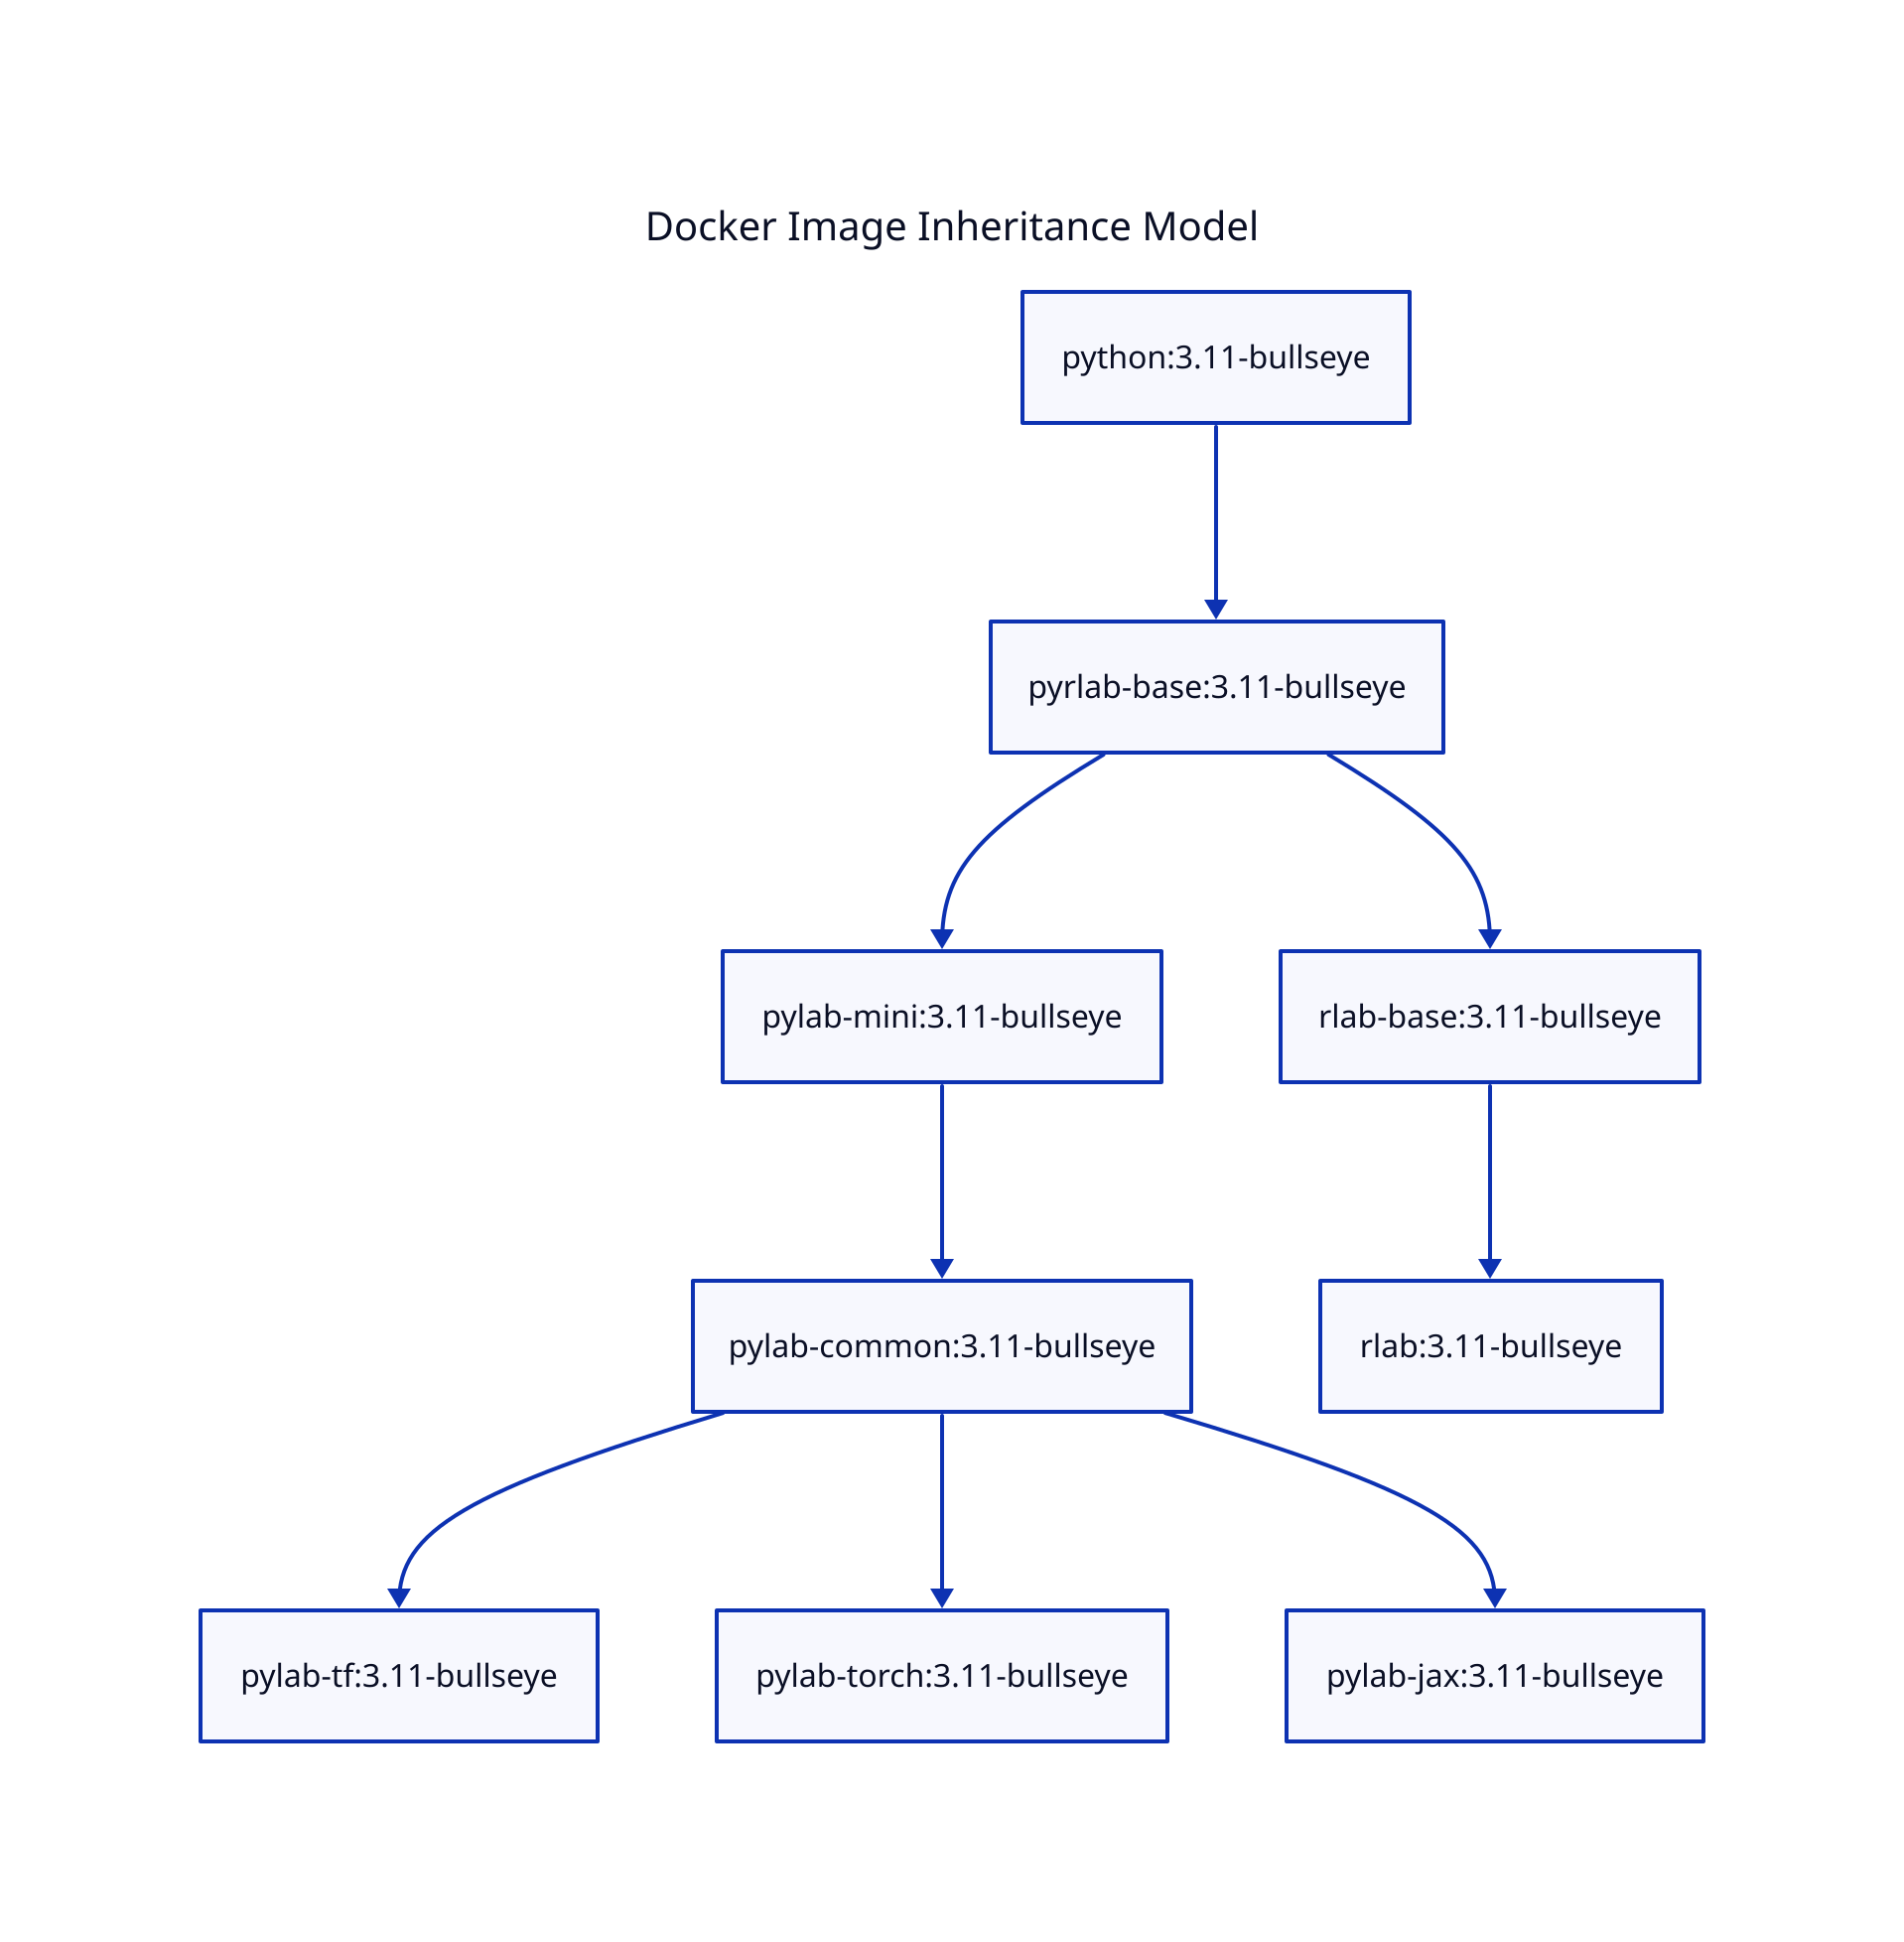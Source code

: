 title: Docker Image Inheritance Model {
  near: top-center
  shape: text
  style: {
    font-size: 20
    bold: true
  }
}

direction: down

"python:3.11-bullseye" -> "pyrlab-base:3.11-bullseye"
"pyrlab-base:3.11-bullseye" -> "pylab-mini:3.11-bullseye" -> "pylab-common:3.11-bullseye"
"pyrlab-base:3.11-bullseye" -> "rlab-base:3.11-bullseye" -> "rlab:3.11-bullseye"
"pylab-common:3.11-bullseye" -> "pylab-tf:3.11-bullseye"
"pylab-common:3.11-bullseye" -> "pylab-torch:3.11-bullseye"
"pylab-common:3.11-bullseye" -> "pylab-jax:3.11-bullseye"
